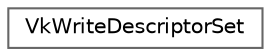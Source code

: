 digraph "类继承关系图"
{
 // LATEX_PDF_SIZE
  bgcolor="transparent";
  edge [fontname=Helvetica,fontsize=10,labelfontname=Helvetica,labelfontsize=10];
  node [fontname=Helvetica,fontsize=10,shape=box,height=0.2,width=0.4];
  rankdir="LR";
  Node0 [id="Node000000",label="VkWriteDescriptorSet",height=0.2,width=0.4,color="grey40", fillcolor="white", style="filled",URL="$struct_vk_write_descriptor_set.html",tooltip=" "];
}
